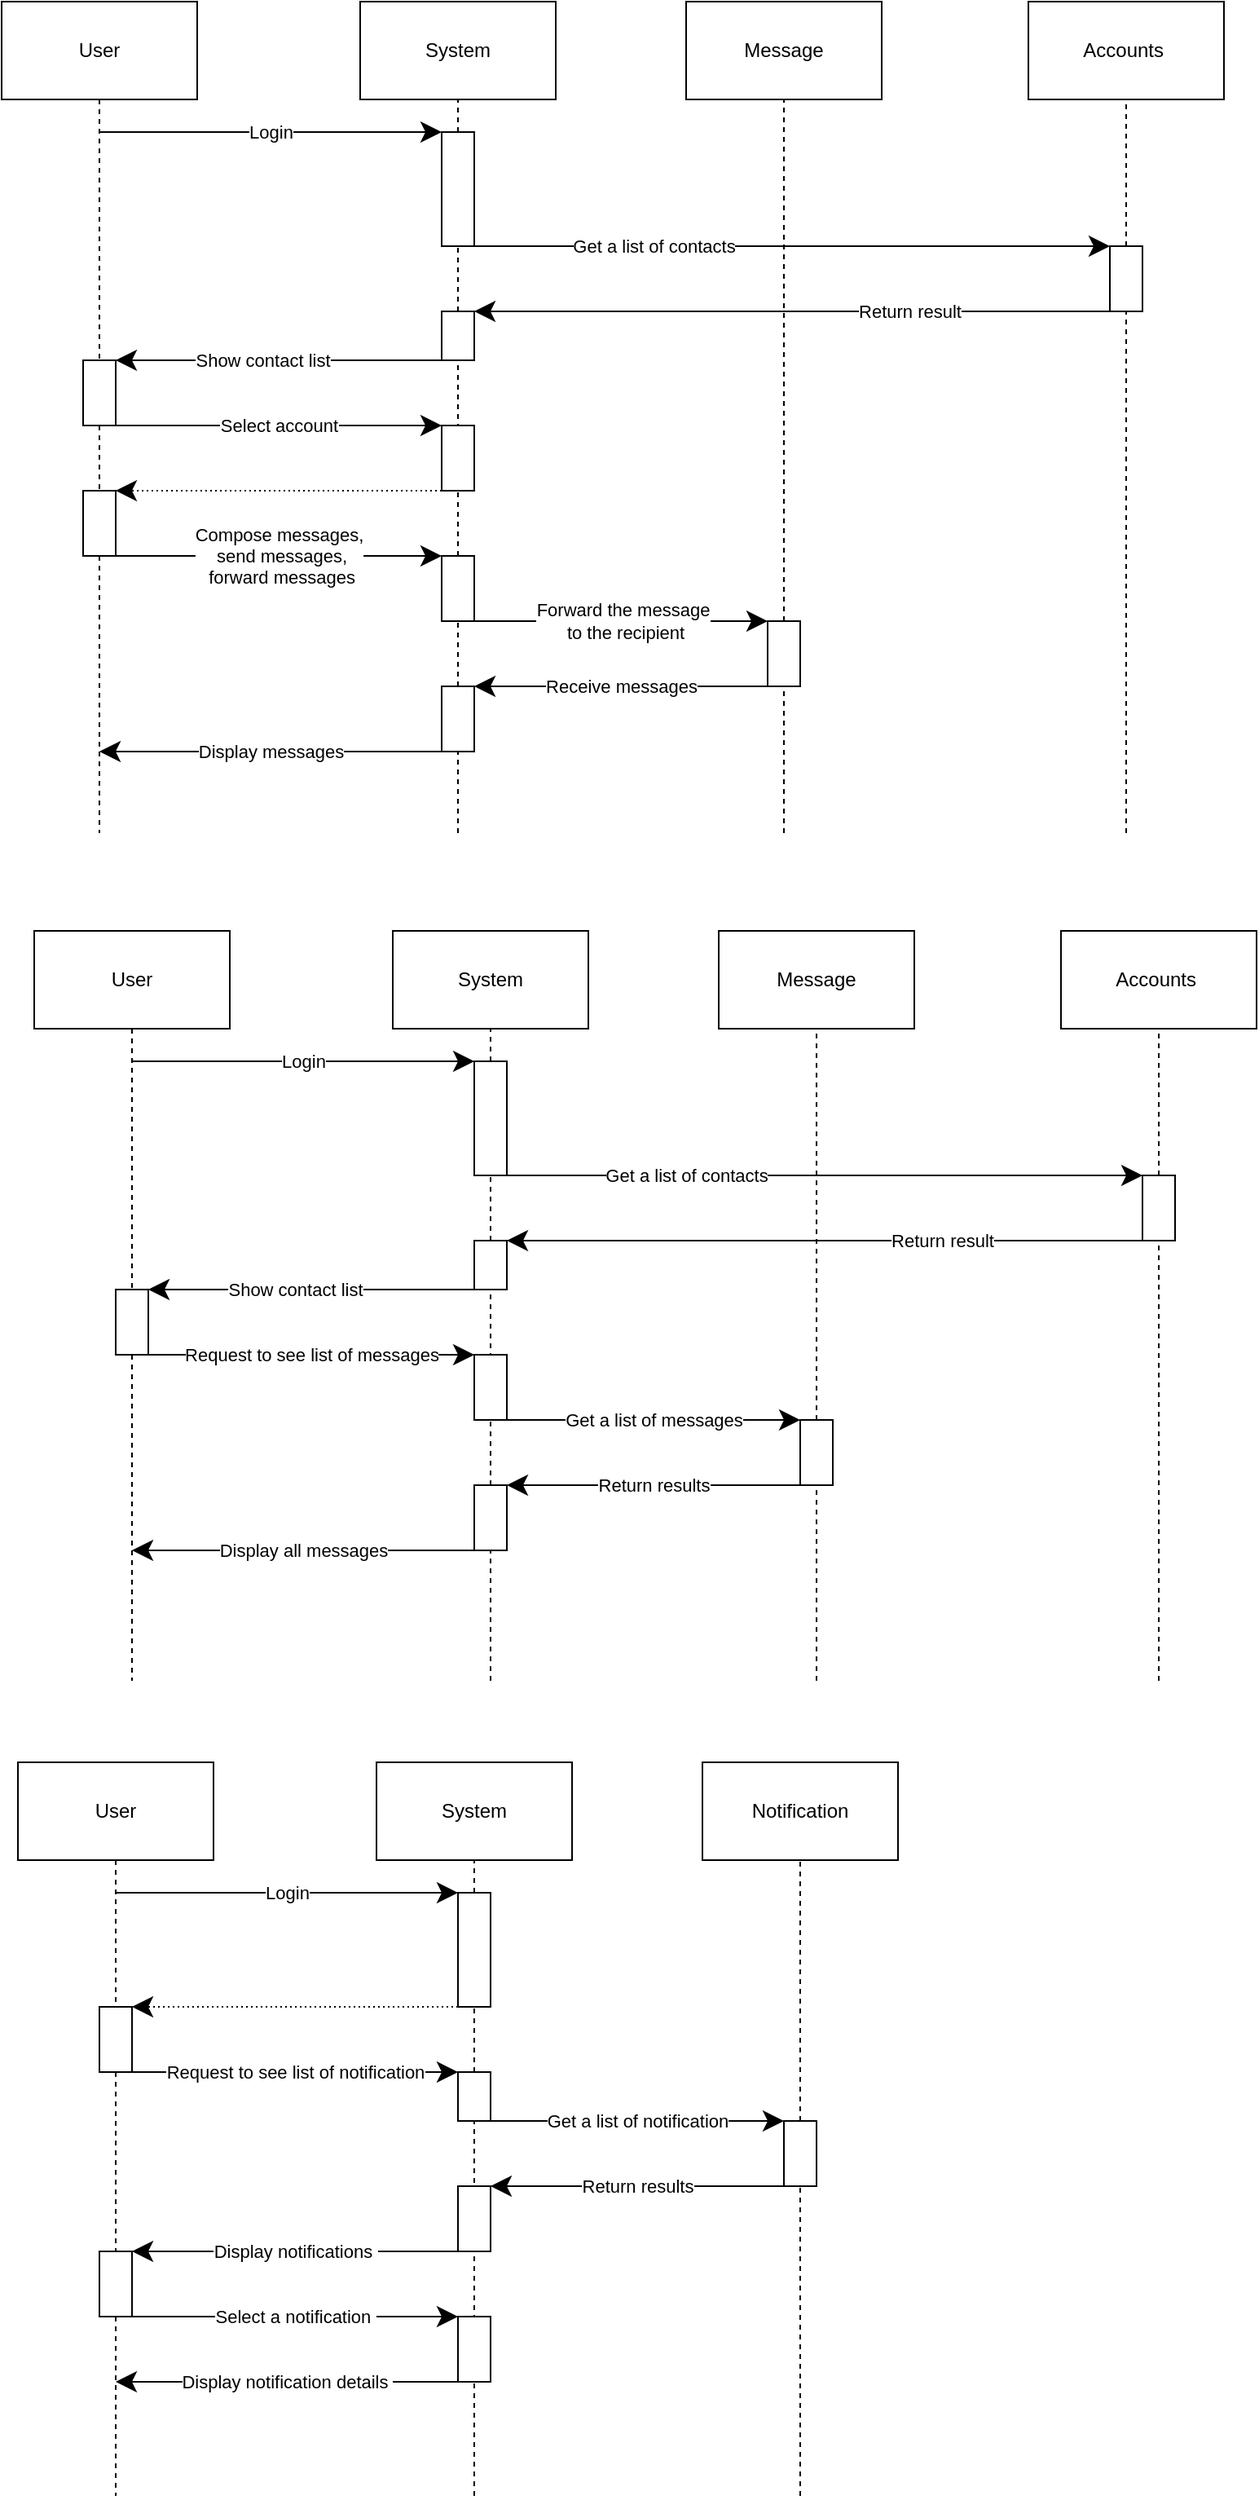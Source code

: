 <mxfile version="22.0.8" type="github">
  <diagram name="Page-1" id="7MVGUO7DcguH7Mq95WL0">
    <mxGraphModel dx="750" dy="1519" grid="1" gridSize="10" guides="1" tooltips="1" connect="1" arrows="1" fold="1" page="1" pageScale="1" pageWidth="850" pageHeight="1100" math="0" shadow="0">
      <root>
        <mxCell id="0" />
        <mxCell id="1" parent="0" />
        <mxCell id="fTYlHA8iuK9BBwbpo4Ni-1" value="User" style="rounded=0;whiteSpace=wrap;html=1;" vertex="1" parent="1">
          <mxGeometry x="130" y="-1030" width="120" height="60" as="geometry" />
        </mxCell>
        <mxCell id="fTYlHA8iuK9BBwbpo4Ni-2" value="System" style="rounded=0;whiteSpace=wrap;html=1;" vertex="1" parent="1">
          <mxGeometry x="350" y="-1030" width="120" height="60" as="geometry" />
        </mxCell>
        <mxCell id="fTYlHA8iuK9BBwbpo4Ni-3" value="" style="endArrow=none;dashed=1;html=1;rounded=0;exitX=0.5;exitY=1;exitDx=0;exitDy=0;" edge="1" parent="1" source="fTYlHA8iuK9BBwbpo4Ni-25">
          <mxGeometry width="50" height="50" relative="1" as="geometry">
            <mxPoint x="400" y="-1060" as="sourcePoint" />
            <mxPoint x="190" y="-520" as="targetPoint" />
          </mxGeometry>
        </mxCell>
        <mxCell id="fTYlHA8iuK9BBwbpo4Ni-4" value="" style="endArrow=none;dashed=1;html=1;rounded=0;entryX=0.5;entryY=1;entryDx=0;entryDy=0;" edge="1" parent="1" source="fTYlHA8iuK9BBwbpo4Ni-7" target="fTYlHA8iuK9BBwbpo4Ni-2">
          <mxGeometry width="50" height="50" relative="1" as="geometry">
            <mxPoint x="410" y="-370" as="sourcePoint" />
            <mxPoint x="450" y="-940" as="targetPoint" />
          </mxGeometry>
        </mxCell>
        <mxCell id="fTYlHA8iuK9BBwbpo4Ni-5" value="Accounts&amp;nbsp;" style="rounded=0;whiteSpace=wrap;html=1;" vertex="1" parent="1">
          <mxGeometry x="760" y="-1030" width="120" height="60" as="geometry" />
        </mxCell>
        <mxCell id="fTYlHA8iuK9BBwbpo4Ni-6" value="" style="endArrow=none;dashed=1;html=1;rounded=0;entryX=0.5;entryY=1;entryDx=0;entryDy=0;" edge="1" parent="1" target="fTYlHA8iuK9BBwbpo4Ni-5" source="fTYlHA8iuK9BBwbpo4Ni-15">
          <mxGeometry width="50" height="50" relative="1" as="geometry">
            <mxPoint x="820" y="-370" as="sourcePoint" />
            <mxPoint x="700" y="-940" as="targetPoint" />
          </mxGeometry>
        </mxCell>
        <mxCell id="fTYlHA8iuK9BBwbpo4Ni-8" value="" style="endArrow=none;dashed=1;html=1;rounded=0;entryX=0.5;entryY=1;entryDx=0;entryDy=0;" edge="1" parent="1" source="fTYlHA8iuK9BBwbpo4Ni-19" target="fTYlHA8iuK9BBwbpo4Ni-7">
          <mxGeometry width="50" height="50" relative="1" as="geometry">
            <mxPoint x="410" y="-370" as="sourcePoint" />
            <mxPoint x="410" y="-970" as="targetPoint" />
          </mxGeometry>
        </mxCell>
        <mxCell id="fTYlHA8iuK9BBwbpo4Ni-7" value="" style="rounded=0;whiteSpace=wrap;html=1;" vertex="1" parent="1">
          <mxGeometry x="400" y="-950" width="20" height="70" as="geometry" />
        </mxCell>
        <mxCell id="fTYlHA8iuK9BBwbpo4Ni-9" value="Login" style="endArrow=classic;html=1;rounded=0;entryX=0;entryY=0;entryDx=0;entryDy=0;endSize=10;" edge="1" parent="1" target="fTYlHA8iuK9BBwbpo4Ni-7">
          <mxGeometry width="50" height="50" relative="1" as="geometry">
            <mxPoint x="190" y="-950" as="sourcePoint" />
            <mxPoint x="430" y="-940" as="targetPoint" />
          </mxGeometry>
        </mxCell>
        <mxCell id="fTYlHA8iuK9BBwbpo4Ni-11" value="" style="endArrow=none;dashed=1;html=1;rounded=0;exitX=0.5;exitY=1;exitDx=0;exitDy=0;" edge="1" parent="1" source="fTYlHA8iuK9BBwbpo4Ni-1" target="fTYlHA8iuK9BBwbpo4Ni-10">
          <mxGeometry width="50" height="50" relative="1" as="geometry">
            <mxPoint x="190" y="-970" as="sourcePoint" />
            <mxPoint x="190" y="-359.2" as="targetPoint" />
          </mxGeometry>
        </mxCell>
        <mxCell id="fTYlHA8iuK9BBwbpo4Ni-10" value="" style="rounded=0;whiteSpace=wrap;html=1;" vertex="1" parent="1">
          <mxGeometry x="180" y="-810" width="20" height="40" as="geometry" />
        </mxCell>
        <mxCell id="fTYlHA8iuK9BBwbpo4Ni-12" value="Get a list of contacts" style="endArrow=classic;html=1;rounded=0;entryX=0;entryY=0;entryDx=0;entryDy=0;endFill=1;endSize=10;" edge="1" parent="1" target="fTYlHA8iuK9BBwbpo4Ni-15">
          <mxGeometry x="-0.366" width="50" height="50" relative="1" as="geometry">
            <mxPoint x="400" y="-880" as="sourcePoint" />
            <mxPoint x="450" y="-930" as="targetPoint" />
            <mxPoint as="offset" />
          </mxGeometry>
        </mxCell>
        <mxCell id="fTYlHA8iuK9BBwbpo4Ni-13" value="Message" style="rounded=0;whiteSpace=wrap;html=1;" vertex="1" parent="1">
          <mxGeometry x="550" y="-1030" width="120" height="60" as="geometry" />
        </mxCell>
        <mxCell id="fTYlHA8iuK9BBwbpo4Ni-14" value="" style="endArrow=none;dashed=1;html=1;rounded=0;entryX=0.5;entryY=1;entryDx=0;entryDy=0;" edge="1" parent="1" target="fTYlHA8iuK9BBwbpo4Ni-13" source="fTYlHA8iuK9BBwbpo4Ni-31">
          <mxGeometry width="50" height="50" relative="1" as="geometry">
            <mxPoint x="610" y="-370" as="sourcePoint" />
            <mxPoint x="630" y="-940" as="targetPoint" />
          </mxGeometry>
        </mxCell>
        <mxCell id="fTYlHA8iuK9BBwbpo4Ni-16" value="" style="endArrow=none;dashed=1;html=1;rounded=0;entryX=0.5;entryY=1;entryDx=0;entryDy=0;" edge="1" parent="1" target="fTYlHA8iuK9BBwbpo4Ni-15">
          <mxGeometry width="50" height="50" relative="1" as="geometry">
            <mxPoint x="820" y="-520" as="sourcePoint" />
            <mxPoint x="820" y="-970" as="targetPoint" />
          </mxGeometry>
        </mxCell>
        <mxCell id="fTYlHA8iuK9BBwbpo4Ni-15" value="" style="rounded=0;whiteSpace=wrap;html=1;" vertex="1" parent="1">
          <mxGeometry x="810" y="-880" width="20" height="40" as="geometry" />
        </mxCell>
        <mxCell id="fTYlHA8iuK9BBwbpo4Ni-17" value="Return result" style="endArrow=classic;html=1;rounded=0;endFill=1;endSize=10;exitX=0;exitY=1;exitDx=0;exitDy=0;entryX=1;entryY=0;entryDx=0;entryDy=0;" edge="1" parent="1" source="fTYlHA8iuK9BBwbpo4Ni-15" target="fTYlHA8iuK9BBwbpo4Ni-19">
          <mxGeometry x="-0.366" width="50" height="50" relative="1" as="geometry">
            <mxPoint x="410" y="-870" as="sourcePoint" />
            <mxPoint x="430" y="-840" as="targetPoint" />
            <mxPoint as="offset" />
          </mxGeometry>
        </mxCell>
        <mxCell id="fTYlHA8iuK9BBwbpo4Ni-18" value="Show contact list" style="endArrow=classic;html=1;rounded=0;endFill=1;endSize=10;entryX=1;entryY=0;entryDx=0;entryDy=0;exitX=0;exitY=1;exitDx=0;exitDy=0;" edge="1" parent="1" source="fTYlHA8iuK9BBwbpo4Ni-19" target="fTYlHA8iuK9BBwbpo4Ni-10">
          <mxGeometry x="0.1" width="50" height="50" relative="1" as="geometry">
            <mxPoint x="620" y="-740" as="sourcePoint" />
            <mxPoint x="530" y="-790" as="targetPoint" />
            <mxPoint as="offset" />
          </mxGeometry>
        </mxCell>
        <mxCell id="fTYlHA8iuK9BBwbpo4Ni-20" value="" style="endArrow=none;dashed=1;html=1;rounded=0;entryX=0.5;entryY=1;entryDx=0;entryDy=0;" edge="1" parent="1" source="fTYlHA8iuK9BBwbpo4Ni-27" target="fTYlHA8iuK9BBwbpo4Ni-19">
          <mxGeometry width="50" height="50" relative="1" as="geometry">
            <mxPoint x="410" y="-370" as="sourcePoint" />
            <mxPoint x="410" y="-880" as="targetPoint" />
          </mxGeometry>
        </mxCell>
        <mxCell id="fTYlHA8iuK9BBwbpo4Ni-19" value="" style="rounded=0;whiteSpace=wrap;html=1;" vertex="1" parent="1">
          <mxGeometry x="400" y="-840" width="20" height="30" as="geometry" />
        </mxCell>
        <mxCell id="fTYlHA8iuK9BBwbpo4Ni-21" value="Select account" style="endArrow=classic;html=1;rounded=0;entryX=0;entryY=0;entryDx=0;entryDy=0;endSize=10;exitX=1;exitY=1;exitDx=0;exitDy=0;" edge="1" parent="1" source="fTYlHA8iuK9BBwbpo4Ni-10" target="fTYlHA8iuK9BBwbpo4Ni-22">
          <mxGeometry width="50" height="50" relative="1" as="geometry">
            <mxPoint x="210" y="-740" as="sourcePoint" />
            <mxPoint x="420" y="-740" as="targetPoint" />
          </mxGeometry>
        </mxCell>
        <mxCell id="fTYlHA8iuK9BBwbpo4Ni-22" value="" style="rounded=0;whiteSpace=wrap;html=1;" vertex="1" parent="1">
          <mxGeometry x="400" y="-770" width="20" height="40" as="geometry" />
        </mxCell>
        <mxCell id="fTYlHA8iuK9BBwbpo4Ni-24" value="Compose messages,&lt;br&gt;&amp;nbsp;send messages,&lt;br&gt;&amp;nbsp;forward messages" style="endArrow=classic;html=1;rounded=0;endSize=10;exitX=1;exitY=1;exitDx=0;exitDy=0;entryX=0;entryY=0;entryDx=0;entryDy=0;" edge="1" parent="1" source="fTYlHA8iuK9BBwbpo4Ni-25" target="fTYlHA8iuK9BBwbpo4Ni-27">
          <mxGeometry width="50" height="50" relative="1" as="geometry">
            <mxPoint x="230" y="-680" as="sourcePoint" />
            <mxPoint x="390" y="-690" as="targetPoint" />
          </mxGeometry>
        </mxCell>
        <mxCell id="fTYlHA8iuK9BBwbpo4Ni-26" value="" style="endArrow=none;dashed=1;html=1;rounded=0;exitX=0.5;exitY=1;exitDx=0;exitDy=0;" edge="1" parent="1" source="fTYlHA8iuK9BBwbpo4Ni-10" target="fTYlHA8iuK9BBwbpo4Ni-25">
          <mxGeometry width="50" height="50" relative="1" as="geometry">
            <mxPoint x="190" y="-770" as="sourcePoint" />
            <mxPoint x="190" y="-359.2" as="targetPoint" />
          </mxGeometry>
        </mxCell>
        <mxCell id="fTYlHA8iuK9BBwbpo4Ni-25" value="" style="rounded=0;whiteSpace=wrap;html=1;" vertex="1" parent="1">
          <mxGeometry x="180" y="-730" width="20" height="40" as="geometry" />
        </mxCell>
        <mxCell id="fTYlHA8iuK9BBwbpo4Ni-28" value="" style="endArrow=none;dashed=1;html=1;rounded=0;entryX=0.5;entryY=1;entryDx=0;entryDy=0;" edge="1" parent="1" target="fTYlHA8iuK9BBwbpo4Ni-27">
          <mxGeometry width="50" height="50" relative="1" as="geometry">
            <mxPoint x="410" y="-520" as="sourcePoint" />
            <mxPoint x="410" y="-810" as="targetPoint" />
          </mxGeometry>
        </mxCell>
        <mxCell id="fTYlHA8iuK9BBwbpo4Ni-27" value="" style="rounded=0;whiteSpace=wrap;html=1;" vertex="1" parent="1">
          <mxGeometry x="400" y="-690" width="20" height="40" as="geometry" />
        </mxCell>
        <mxCell id="fTYlHA8iuK9BBwbpo4Ni-29" value="" style="endArrow=classic;html=1;rounded=0;entryX=1;entryY=0;entryDx=0;entryDy=0;endSize=10;exitX=0;exitY=1;exitDx=0;exitDy=0;dashed=1;dashPattern=1 2;" edge="1" parent="1" source="fTYlHA8iuK9BBwbpo4Ni-22" target="fTYlHA8iuK9BBwbpo4Ni-25">
          <mxGeometry width="50" height="50" relative="1" as="geometry">
            <mxPoint x="210" y="-760" as="sourcePoint" />
            <mxPoint x="410" y="-760" as="targetPoint" />
          </mxGeometry>
        </mxCell>
        <mxCell id="fTYlHA8iuK9BBwbpo4Ni-30" value="Forward the message&lt;br&gt;&amp;nbsp;to the recipient" style="endArrow=classic;html=1;rounded=0;endSize=10;exitX=1;exitY=1;exitDx=0;exitDy=0;entryX=0;entryY=0;entryDx=0;entryDy=0;" edge="1" parent="1" source="fTYlHA8iuK9BBwbpo4Ni-27" target="fTYlHA8iuK9BBwbpo4Ni-31">
          <mxGeometry x="0.004" width="50" height="50" relative="1" as="geometry">
            <mxPoint x="470" y="-610" as="sourcePoint" />
            <mxPoint x="540" y="-670" as="targetPoint" />
            <mxPoint as="offset" />
          </mxGeometry>
        </mxCell>
        <mxCell id="fTYlHA8iuK9BBwbpo4Ni-32" value="" style="endArrow=none;dashed=1;html=1;rounded=0;entryX=0.5;entryY=1;entryDx=0;entryDy=0;" edge="1" parent="1" target="fTYlHA8iuK9BBwbpo4Ni-31">
          <mxGeometry width="50" height="50" relative="1" as="geometry">
            <mxPoint x="610" y="-520" as="sourcePoint" />
            <mxPoint x="610" y="-970" as="targetPoint" />
          </mxGeometry>
        </mxCell>
        <mxCell id="fTYlHA8iuK9BBwbpo4Ni-31" value="" style="rounded=0;whiteSpace=wrap;html=1;" vertex="1" parent="1">
          <mxGeometry x="600" y="-650" width="20" height="40" as="geometry" />
        </mxCell>
        <mxCell id="fTYlHA8iuK9BBwbpo4Ni-33" value="" style="rounded=0;whiteSpace=wrap;html=1;" vertex="1" parent="1">
          <mxGeometry x="400" y="-610" width="20" height="40" as="geometry" />
        </mxCell>
        <mxCell id="fTYlHA8iuK9BBwbpo4Ni-35" value="Receive messages" style="endArrow=classic;html=1;rounded=0;endSize=10;exitX=0;exitY=1;exitDx=0;exitDy=0;entryX=1;entryY=0;entryDx=0;entryDy=0;" edge="1" parent="1" source="fTYlHA8iuK9BBwbpo4Ni-31" target="fTYlHA8iuK9BBwbpo4Ni-33">
          <mxGeometry x="0.004" width="50" height="50" relative="1" as="geometry">
            <mxPoint x="440" y="-630" as="sourcePoint" />
            <mxPoint x="620" y="-630" as="targetPoint" />
            <mxPoint as="offset" />
          </mxGeometry>
        </mxCell>
        <mxCell id="fTYlHA8iuK9BBwbpo4Ni-36" value="Display messages" style="endArrow=classic;html=1;rounded=0;endSize=10;exitX=0;exitY=1;exitDx=0;exitDy=0;" edge="1" parent="1" source="fTYlHA8iuK9BBwbpo4Ni-33">
          <mxGeometry x="0.004" width="50" height="50" relative="1" as="geometry">
            <mxPoint x="370" y="-551" as="sourcePoint" />
            <mxPoint x="190" y="-570" as="targetPoint" />
            <mxPoint as="offset" />
          </mxGeometry>
        </mxCell>
        <mxCell id="fTYlHA8iuK9BBwbpo4Ni-37" value="User" style="rounded=0;whiteSpace=wrap;html=1;" vertex="1" parent="1">
          <mxGeometry x="150" y="-460" width="120" height="60" as="geometry" />
        </mxCell>
        <mxCell id="fTYlHA8iuK9BBwbpo4Ni-38" value="System" style="rounded=0;whiteSpace=wrap;html=1;" vertex="1" parent="1">
          <mxGeometry x="370" y="-460" width="120" height="60" as="geometry" />
        </mxCell>
        <mxCell id="fTYlHA8iuK9BBwbpo4Ni-40" value="" style="endArrow=none;dashed=1;html=1;rounded=0;entryX=0.5;entryY=1;entryDx=0;entryDy=0;" edge="1" parent="1" source="fTYlHA8iuK9BBwbpo4Ni-44" target="fTYlHA8iuK9BBwbpo4Ni-38">
          <mxGeometry width="50" height="50" relative="1" as="geometry">
            <mxPoint x="430" y="200" as="sourcePoint" />
            <mxPoint x="470" y="-370" as="targetPoint" />
          </mxGeometry>
        </mxCell>
        <mxCell id="fTYlHA8iuK9BBwbpo4Ni-41" value="Accounts&amp;nbsp;" style="rounded=0;whiteSpace=wrap;html=1;" vertex="1" parent="1">
          <mxGeometry x="780" y="-460" width="120" height="60" as="geometry" />
        </mxCell>
        <mxCell id="fTYlHA8iuK9BBwbpo4Ni-42" value="" style="endArrow=none;dashed=1;html=1;rounded=0;entryX=0.5;entryY=1;entryDx=0;entryDy=0;" edge="1" parent="1" source="fTYlHA8iuK9BBwbpo4Ni-52" target="fTYlHA8iuK9BBwbpo4Ni-41">
          <mxGeometry width="50" height="50" relative="1" as="geometry">
            <mxPoint x="840" y="200" as="sourcePoint" />
            <mxPoint x="720" y="-370" as="targetPoint" />
          </mxGeometry>
        </mxCell>
        <mxCell id="fTYlHA8iuK9BBwbpo4Ni-43" value="" style="endArrow=none;dashed=1;html=1;rounded=0;entryX=0.5;entryY=1;entryDx=0;entryDy=0;" edge="1" parent="1" source="fTYlHA8iuK9BBwbpo4Ni-56" target="fTYlHA8iuK9BBwbpo4Ni-44">
          <mxGeometry width="50" height="50" relative="1" as="geometry">
            <mxPoint x="430" y="200" as="sourcePoint" />
            <mxPoint x="430" y="-400" as="targetPoint" />
          </mxGeometry>
        </mxCell>
        <mxCell id="fTYlHA8iuK9BBwbpo4Ni-44" value="" style="rounded=0;whiteSpace=wrap;html=1;" vertex="1" parent="1">
          <mxGeometry x="420" y="-380" width="20" height="70" as="geometry" />
        </mxCell>
        <mxCell id="fTYlHA8iuK9BBwbpo4Ni-45" value="Login" style="endArrow=classic;html=1;rounded=0;entryX=0;entryY=0;entryDx=0;entryDy=0;endSize=10;" edge="1" parent="1" target="fTYlHA8iuK9BBwbpo4Ni-44">
          <mxGeometry width="50" height="50" relative="1" as="geometry">
            <mxPoint x="210" y="-380" as="sourcePoint" />
            <mxPoint x="450" y="-370" as="targetPoint" />
          </mxGeometry>
        </mxCell>
        <mxCell id="fTYlHA8iuK9BBwbpo4Ni-46" value="" style="endArrow=none;dashed=1;html=1;rounded=0;exitX=0.5;exitY=1;exitDx=0;exitDy=0;" edge="1" parent="1" source="fTYlHA8iuK9BBwbpo4Ni-37" target="fTYlHA8iuK9BBwbpo4Ni-47">
          <mxGeometry width="50" height="50" relative="1" as="geometry">
            <mxPoint x="210" y="-400" as="sourcePoint" />
            <mxPoint x="210" y="210.8" as="targetPoint" />
          </mxGeometry>
        </mxCell>
        <mxCell id="fTYlHA8iuK9BBwbpo4Ni-47" value="" style="rounded=0;whiteSpace=wrap;html=1;" vertex="1" parent="1">
          <mxGeometry x="200" y="-240" width="20" height="40" as="geometry" />
        </mxCell>
        <mxCell id="fTYlHA8iuK9BBwbpo4Ni-48" value="Get a list of contacts" style="endArrow=classic;html=1;rounded=0;entryX=0;entryY=0;entryDx=0;entryDy=0;endFill=1;endSize=10;" edge="1" parent="1" target="fTYlHA8iuK9BBwbpo4Ni-52">
          <mxGeometry x="-0.366" width="50" height="50" relative="1" as="geometry">
            <mxPoint x="420" y="-310" as="sourcePoint" />
            <mxPoint x="470" y="-360" as="targetPoint" />
            <mxPoint as="offset" />
          </mxGeometry>
        </mxCell>
        <mxCell id="fTYlHA8iuK9BBwbpo4Ni-49" value="Message" style="rounded=0;whiteSpace=wrap;html=1;" vertex="1" parent="1">
          <mxGeometry x="570" y="-460" width="120" height="60" as="geometry" />
        </mxCell>
        <mxCell id="fTYlHA8iuK9BBwbpo4Ni-50" value="" style="endArrow=none;dashed=1;html=1;rounded=0;entryX=0.5;entryY=1;entryDx=0;entryDy=0;" edge="1" parent="1" source="fTYlHA8iuK9BBwbpo4Ni-72" target="fTYlHA8iuK9BBwbpo4Ni-49">
          <mxGeometry width="50" height="50" relative="1" as="geometry">
            <mxPoint x="630" y="200" as="sourcePoint" />
            <mxPoint x="650" y="-370" as="targetPoint" />
          </mxGeometry>
        </mxCell>
        <mxCell id="fTYlHA8iuK9BBwbpo4Ni-51" value="" style="endArrow=none;dashed=1;html=1;rounded=0;entryX=0.5;entryY=1;entryDx=0;entryDy=0;" edge="1" parent="1" target="fTYlHA8iuK9BBwbpo4Ni-52">
          <mxGeometry width="50" height="50" relative="1" as="geometry">
            <mxPoint x="840" as="sourcePoint" />
            <mxPoint x="840" y="-400" as="targetPoint" />
          </mxGeometry>
        </mxCell>
        <mxCell id="fTYlHA8iuK9BBwbpo4Ni-52" value="" style="rounded=0;whiteSpace=wrap;html=1;" vertex="1" parent="1">
          <mxGeometry x="830" y="-310" width="20" height="40" as="geometry" />
        </mxCell>
        <mxCell id="fTYlHA8iuK9BBwbpo4Ni-53" value="Return result" style="endArrow=classic;html=1;rounded=0;endFill=1;endSize=10;exitX=0;exitY=1;exitDx=0;exitDy=0;entryX=1;entryY=0;entryDx=0;entryDy=0;" edge="1" parent="1" source="fTYlHA8iuK9BBwbpo4Ni-52" target="fTYlHA8iuK9BBwbpo4Ni-56">
          <mxGeometry x="-0.366" width="50" height="50" relative="1" as="geometry">
            <mxPoint x="430" y="-300" as="sourcePoint" />
            <mxPoint x="450" y="-270" as="targetPoint" />
            <mxPoint as="offset" />
          </mxGeometry>
        </mxCell>
        <mxCell id="fTYlHA8iuK9BBwbpo4Ni-54" value="Show contact list" style="endArrow=classic;html=1;rounded=0;endFill=1;endSize=10;entryX=1;entryY=0;entryDx=0;entryDy=0;exitX=0;exitY=1;exitDx=0;exitDy=0;" edge="1" parent="1" source="fTYlHA8iuK9BBwbpo4Ni-56" target="fTYlHA8iuK9BBwbpo4Ni-47">
          <mxGeometry x="0.1" width="50" height="50" relative="1" as="geometry">
            <mxPoint x="640" y="-170" as="sourcePoint" />
            <mxPoint x="550" y="-220" as="targetPoint" />
            <mxPoint as="offset" />
          </mxGeometry>
        </mxCell>
        <mxCell id="fTYlHA8iuK9BBwbpo4Ni-55" value="" style="endArrow=none;dashed=1;html=1;rounded=0;entryX=0.5;entryY=1;entryDx=0;entryDy=0;" edge="1" parent="1" source="fTYlHA8iuK9BBwbpo4Ni-63" target="fTYlHA8iuK9BBwbpo4Ni-56">
          <mxGeometry width="50" height="50" relative="1" as="geometry">
            <mxPoint x="430" y="200" as="sourcePoint" />
            <mxPoint x="430" y="-310" as="targetPoint" />
          </mxGeometry>
        </mxCell>
        <mxCell id="fTYlHA8iuK9BBwbpo4Ni-56" value="" style="rounded=0;whiteSpace=wrap;html=1;" vertex="1" parent="1">
          <mxGeometry x="420" y="-270" width="20" height="30" as="geometry" />
        </mxCell>
        <mxCell id="fTYlHA8iuK9BBwbpo4Ni-57" value="Request to see list of messages" style="endArrow=classic;html=1;rounded=0;entryX=0;entryY=0;entryDx=0;entryDy=0;endSize=10;exitX=1;exitY=1;exitDx=0;exitDy=0;" edge="1" parent="1" source="fTYlHA8iuK9BBwbpo4Ni-47" target="fTYlHA8iuK9BBwbpo4Ni-58">
          <mxGeometry width="50" height="50" relative="1" as="geometry">
            <mxPoint x="230" y="-170" as="sourcePoint" />
            <mxPoint x="440" y="-170" as="targetPoint" />
          </mxGeometry>
        </mxCell>
        <mxCell id="fTYlHA8iuK9BBwbpo4Ni-58" value="" style="rounded=0;whiteSpace=wrap;html=1;" vertex="1" parent="1">
          <mxGeometry x="420" y="-200" width="20" height="40" as="geometry" />
        </mxCell>
        <mxCell id="fTYlHA8iuK9BBwbpo4Ni-59" value="Return results" style="endArrow=classic;html=1;rounded=0;endSize=10;exitX=0;exitY=1;exitDx=0;exitDy=0;entryX=1;entryY=0;entryDx=0;entryDy=0;" edge="1" parent="1" source="fTYlHA8iuK9BBwbpo4Ni-72" target="fTYlHA8iuK9BBwbpo4Ni-63">
          <mxGeometry width="50" height="50" relative="1" as="geometry">
            <mxPoint x="250" y="-110" as="sourcePoint" />
            <mxPoint x="410" y="-120" as="targetPoint" />
          </mxGeometry>
        </mxCell>
        <mxCell id="fTYlHA8iuK9BBwbpo4Ni-60" value="" style="endArrow=none;dashed=1;html=1;rounded=0;exitX=0.5;exitY=1;exitDx=0;exitDy=0;" edge="1" parent="1" source="fTYlHA8iuK9BBwbpo4Ni-47">
          <mxGeometry width="50" height="50" relative="1" as="geometry">
            <mxPoint x="210" y="-200" as="sourcePoint" />
            <mxPoint x="210" as="targetPoint" />
          </mxGeometry>
        </mxCell>
        <mxCell id="fTYlHA8iuK9BBwbpo4Ni-62" value="" style="endArrow=none;dashed=1;html=1;rounded=0;entryX=0.5;entryY=1;entryDx=0;entryDy=0;" edge="1" parent="1" target="fTYlHA8iuK9BBwbpo4Ni-63">
          <mxGeometry width="50" height="50" relative="1" as="geometry">
            <mxPoint x="430" as="sourcePoint" />
            <mxPoint x="430" y="-240" as="targetPoint" />
          </mxGeometry>
        </mxCell>
        <mxCell id="fTYlHA8iuK9BBwbpo4Ni-63" value="" style="rounded=0;whiteSpace=wrap;html=1;" vertex="1" parent="1">
          <mxGeometry x="420" y="-120" width="20" height="40" as="geometry" />
        </mxCell>
        <mxCell id="fTYlHA8iuK9BBwbpo4Ni-71" value="Get a list of messages" style="endArrow=classic;html=1;rounded=0;endSize=10;exitX=1;exitY=1;exitDx=0;exitDy=0;entryX=0;entryY=0;entryDx=0;entryDy=0;" edge="1" parent="1" source="fTYlHA8iuK9BBwbpo4Ni-58" target="fTYlHA8iuK9BBwbpo4Ni-72">
          <mxGeometry width="50" height="50" relative="1" as="geometry">
            <mxPoint x="580" y="-140" as="sourcePoint" />
            <mxPoint x="820" y="-130" as="targetPoint" />
          </mxGeometry>
        </mxCell>
        <mxCell id="fTYlHA8iuK9BBwbpo4Ni-73" value="" style="endArrow=none;dashed=1;html=1;rounded=0;entryX=0.5;entryY=1;entryDx=0;entryDy=0;" edge="1" parent="1" target="fTYlHA8iuK9BBwbpo4Ni-72">
          <mxGeometry width="50" height="50" relative="1" as="geometry">
            <mxPoint x="630" as="sourcePoint" />
            <mxPoint x="630" y="-400" as="targetPoint" />
          </mxGeometry>
        </mxCell>
        <mxCell id="fTYlHA8iuK9BBwbpo4Ni-72" value="" style="rounded=0;whiteSpace=wrap;html=1;" vertex="1" parent="1">
          <mxGeometry x="620" y="-160" width="20" height="40" as="geometry" />
        </mxCell>
        <mxCell id="fTYlHA8iuK9BBwbpo4Ni-74" value="Display all messages" style="endArrow=classic;html=1;rounded=0;endSize=10;exitX=0;exitY=1;exitDx=0;exitDy=0;" edge="1" parent="1" source="fTYlHA8iuK9BBwbpo4Ni-63">
          <mxGeometry width="50" height="50" relative="1" as="geometry">
            <mxPoint x="630" y="-110" as="sourcePoint" />
            <mxPoint x="210" y="-80" as="targetPoint" />
          </mxGeometry>
        </mxCell>
        <mxCell id="fTYlHA8iuK9BBwbpo4Ni-75" value="User" style="rounded=0;whiteSpace=wrap;html=1;" vertex="1" parent="1">
          <mxGeometry x="140" y="50" width="120" height="60" as="geometry" />
        </mxCell>
        <mxCell id="fTYlHA8iuK9BBwbpo4Ni-76" value="System" style="rounded=0;whiteSpace=wrap;html=1;" vertex="1" parent="1">
          <mxGeometry x="360" y="50" width="120" height="60" as="geometry" />
        </mxCell>
        <mxCell id="fTYlHA8iuK9BBwbpo4Ni-77" value="" style="endArrow=none;dashed=1;html=1;rounded=0;entryX=0.5;entryY=1;entryDx=0;entryDy=0;" edge="1" parent="1" source="fTYlHA8iuK9BBwbpo4Ni-79" target="fTYlHA8iuK9BBwbpo4Ni-76">
          <mxGeometry width="50" height="50" relative="1" as="geometry">
            <mxPoint x="420" y="710" as="sourcePoint" />
            <mxPoint x="460" y="140" as="targetPoint" />
          </mxGeometry>
        </mxCell>
        <mxCell id="fTYlHA8iuK9BBwbpo4Ni-78" value="" style="endArrow=none;dashed=1;html=1;rounded=0;entryX=0.5;entryY=1;entryDx=0;entryDy=0;" edge="1" parent="1" source="fTYlHA8iuK9BBwbpo4Ni-87" target="fTYlHA8iuK9BBwbpo4Ni-79">
          <mxGeometry width="50" height="50" relative="1" as="geometry">
            <mxPoint x="420" y="710" as="sourcePoint" />
            <mxPoint x="420" y="110" as="targetPoint" />
          </mxGeometry>
        </mxCell>
        <mxCell id="fTYlHA8iuK9BBwbpo4Ni-79" value="" style="rounded=0;whiteSpace=wrap;html=1;" vertex="1" parent="1">
          <mxGeometry x="410" y="130" width="20" height="70" as="geometry" />
        </mxCell>
        <mxCell id="fTYlHA8iuK9BBwbpo4Ni-80" value="Login" style="endArrow=classic;html=1;rounded=0;entryX=0;entryY=0;entryDx=0;entryDy=0;endSize=10;" edge="1" parent="1" target="fTYlHA8iuK9BBwbpo4Ni-79">
          <mxGeometry width="50" height="50" relative="1" as="geometry">
            <mxPoint x="200" y="130" as="sourcePoint" />
            <mxPoint x="440" y="140" as="targetPoint" />
          </mxGeometry>
        </mxCell>
        <mxCell id="fTYlHA8iuK9BBwbpo4Ni-81" value="" style="endArrow=none;dashed=1;html=1;rounded=0;exitX=0.5;exitY=1;exitDx=0;exitDy=0;" edge="1" parent="1" source="fTYlHA8iuK9BBwbpo4Ni-75" target="fTYlHA8iuK9BBwbpo4Ni-82">
          <mxGeometry width="50" height="50" relative="1" as="geometry">
            <mxPoint x="200" y="110" as="sourcePoint" />
            <mxPoint x="200" y="720.8" as="targetPoint" />
          </mxGeometry>
        </mxCell>
        <mxCell id="fTYlHA8iuK9BBwbpo4Ni-82" value="" style="rounded=0;whiteSpace=wrap;html=1;" vertex="1" parent="1">
          <mxGeometry x="190" y="200" width="20" height="40" as="geometry" />
        </mxCell>
        <mxCell id="fTYlHA8iuK9BBwbpo4Ni-83" value="Notification" style="rounded=0;whiteSpace=wrap;html=1;" vertex="1" parent="1">
          <mxGeometry x="560" y="50" width="120" height="60" as="geometry" />
        </mxCell>
        <mxCell id="fTYlHA8iuK9BBwbpo4Ni-84" value="" style="endArrow=none;dashed=1;html=1;rounded=0;entryX=0.5;entryY=1;entryDx=0;entryDy=0;" edge="1" parent="1" source="fTYlHA8iuK9BBwbpo4Ni-96" target="fTYlHA8iuK9BBwbpo4Ni-83">
          <mxGeometry width="50" height="50" relative="1" as="geometry">
            <mxPoint x="620" y="710" as="sourcePoint" />
            <mxPoint x="640" y="140" as="targetPoint" />
          </mxGeometry>
        </mxCell>
        <mxCell id="fTYlHA8iuK9BBwbpo4Ni-85" value="" style="endArrow=classic;html=1;rounded=0;endFill=1;endSize=10;entryX=1;entryY=0;entryDx=0;entryDy=0;exitX=0;exitY=1;exitDx=0;exitDy=0;dashed=1;dashPattern=1 2;" edge="1" parent="1" source="fTYlHA8iuK9BBwbpo4Ni-79" target="fTYlHA8iuK9BBwbpo4Ni-82">
          <mxGeometry x="0.1" width="50" height="50" relative="1" as="geometry">
            <mxPoint x="630" y="340" as="sourcePoint" />
            <mxPoint x="540" y="290" as="targetPoint" />
            <mxPoint as="offset" />
          </mxGeometry>
        </mxCell>
        <mxCell id="fTYlHA8iuK9BBwbpo4Ni-86" value="" style="endArrow=none;dashed=1;html=1;rounded=0;entryX=0.5;entryY=1;entryDx=0;entryDy=0;" edge="1" parent="1" target="fTYlHA8iuK9BBwbpo4Ni-87">
          <mxGeometry width="50" height="50" relative="1" as="geometry">
            <mxPoint x="420" y="500" as="sourcePoint" />
            <mxPoint x="420" y="200" as="targetPoint" />
          </mxGeometry>
        </mxCell>
        <mxCell id="fTYlHA8iuK9BBwbpo4Ni-87" value="" style="rounded=0;whiteSpace=wrap;html=1;" vertex="1" parent="1">
          <mxGeometry x="410" y="240" width="20" height="30" as="geometry" />
        </mxCell>
        <mxCell id="fTYlHA8iuK9BBwbpo4Ni-88" value="Request to see list of notification" style="endArrow=classic;html=1;rounded=0;entryX=0;entryY=0;entryDx=0;entryDy=0;endSize=10;exitX=1;exitY=1;exitDx=0;exitDy=0;" edge="1" parent="1" source="fTYlHA8iuK9BBwbpo4Ni-82" target="fTYlHA8iuK9BBwbpo4Ni-87">
          <mxGeometry width="50" height="50" relative="1" as="geometry">
            <mxPoint x="220" y="340" as="sourcePoint" />
            <mxPoint x="430" y="340" as="targetPoint" />
          </mxGeometry>
        </mxCell>
        <mxCell id="fTYlHA8iuK9BBwbpo4Ni-89" value="" style="rounded=0;whiteSpace=wrap;html=1;" vertex="1" parent="1">
          <mxGeometry x="410" y="310" width="20" height="40" as="geometry" />
        </mxCell>
        <mxCell id="fTYlHA8iuK9BBwbpo4Ni-90" value="Return results" style="endArrow=classic;html=1;rounded=0;endSize=10;exitX=0;exitY=1;exitDx=0;exitDy=0;entryX=1;entryY=0;entryDx=0;entryDy=0;" edge="1" parent="1" source="fTYlHA8iuK9BBwbpo4Ni-96" target="fTYlHA8iuK9BBwbpo4Ni-89">
          <mxGeometry width="50" height="50" relative="1" as="geometry">
            <mxPoint x="240" y="400" as="sourcePoint" />
            <mxPoint x="400" y="390" as="targetPoint" />
          </mxGeometry>
        </mxCell>
        <mxCell id="fTYlHA8iuK9BBwbpo4Ni-91" value="" style="endArrow=none;dashed=1;html=1;rounded=0;exitX=0.5;exitY=1;exitDx=0;exitDy=0;" edge="1" parent="1" source="fTYlHA8iuK9BBwbpo4Ni-82">
          <mxGeometry width="50" height="50" relative="1" as="geometry">
            <mxPoint x="200" y="310" as="sourcePoint" />
            <mxPoint x="200" y="500" as="targetPoint" />
          </mxGeometry>
        </mxCell>
        <mxCell id="fTYlHA8iuK9BBwbpo4Ni-94" value="Get a list of notification" style="endArrow=classic;html=1;rounded=0;endSize=10;exitX=1;exitY=1;exitDx=0;exitDy=0;entryX=0;entryY=0;entryDx=0;entryDy=0;" edge="1" parent="1" source="fTYlHA8iuK9BBwbpo4Ni-87" target="fTYlHA8iuK9BBwbpo4Ni-96">
          <mxGeometry width="50" height="50" relative="1" as="geometry">
            <mxPoint x="570" y="370" as="sourcePoint" />
            <mxPoint x="810" y="380" as="targetPoint" />
          </mxGeometry>
        </mxCell>
        <mxCell id="fTYlHA8iuK9BBwbpo4Ni-95" value="" style="endArrow=none;dashed=1;html=1;rounded=0;entryX=0.5;entryY=1;entryDx=0;entryDy=0;" edge="1" parent="1" target="fTYlHA8iuK9BBwbpo4Ni-96">
          <mxGeometry width="50" height="50" relative="1" as="geometry">
            <mxPoint x="620" y="500" as="sourcePoint" />
            <mxPoint x="620" y="110" as="targetPoint" />
          </mxGeometry>
        </mxCell>
        <mxCell id="fTYlHA8iuK9BBwbpo4Ni-96" value="" style="rounded=0;whiteSpace=wrap;html=1;" vertex="1" parent="1">
          <mxGeometry x="610" y="270" width="20" height="40" as="geometry" />
        </mxCell>
        <mxCell id="fTYlHA8iuK9BBwbpo4Ni-97" value="Display notifications&amp;nbsp;" style="endArrow=classic;html=1;rounded=0;endSize=10;exitX=0;exitY=1;exitDx=0;exitDy=0;entryX=1;entryY=0;entryDx=0;entryDy=0;" edge="1" parent="1" source="fTYlHA8iuK9BBwbpo4Ni-89" target="fTYlHA8iuK9BBwbpo4Ni-98">
          <mxGeometry width="50" height="50" relative="1" as="geometry">
            <mxPoint x="620" y="400" as="sourcePoint" />
            <mxPoint x="200" y="350" as="targetPoint" />
          </mxGeometry>
        </mxCell>
        <mxCell id="fTYlHA8iuK9BBwbpo4Ni-98" value="" style="rounded=0;whiteSpace=wrap;html=1;" vertex="1" parent="1">
          <mxGeometry x="190" y="350" width="20" height="40" as="geometry" />
        </mxCell>
        <mxCell id="fTYlHA8iuK9BBwbpo4Ni-100" value="" style="rounded=0;whiteSpace=wrap;html=1;" vertex="1" parent="1">
          <mxGeometry x="410" y="390" width="20" height="40" as="geometry" />
        </mxCell>
        <mxCell id="fTYlHA8iuK9BBwbpo4Ni-101" value="Select a notification&amp;nbsp;" style="endArrow=classic;html=1;rounded=0;endSize=10;exitX=1;exitY=1;exitDx=0;exitDy=0;entryX=0;entryY=0;entryDx=0;entryDy=0;" edge="1" parent="1" source="fTYlHA8iuK9BBwbpo4Ni-98" target="fTYlHA8iuK9BBwbpo4Ni-100">
          <mxGeometry width="50" height="50" relative="1" as="geometry">
            <mxPoint x="420" y="360" as="sourcePoint" />
            <mxPoint x="220" y="360" as="targetPoint" />
            <mxPoint as="offset" />
          </mxGeometry>
        </mxCell>
        <mxCell id="fTYlHA8iuK9BBwbpo4Ni-102" value="Display notification details&amp;nbsp;" style="endArrow=classic;html=1;rounded=0;endSize=10;exitX=0;exitY=1;exitDx=0;exitDy=0;" edge="1" parent="1" source="fTYlHA8iuK9BBwbpo4Ni-100">
          <mxGeometry width="50" height="50" relative="1" as="geometry">
            <mxPoint x="420" y="360" as="sourcePoint" />
            <mxPoint x="200" y="430" as="targetPoint" />
          </mxGeometry>
        </mxCell>
      </root>
    </mxGraphModel>
  </diagram>
</mxfile>

